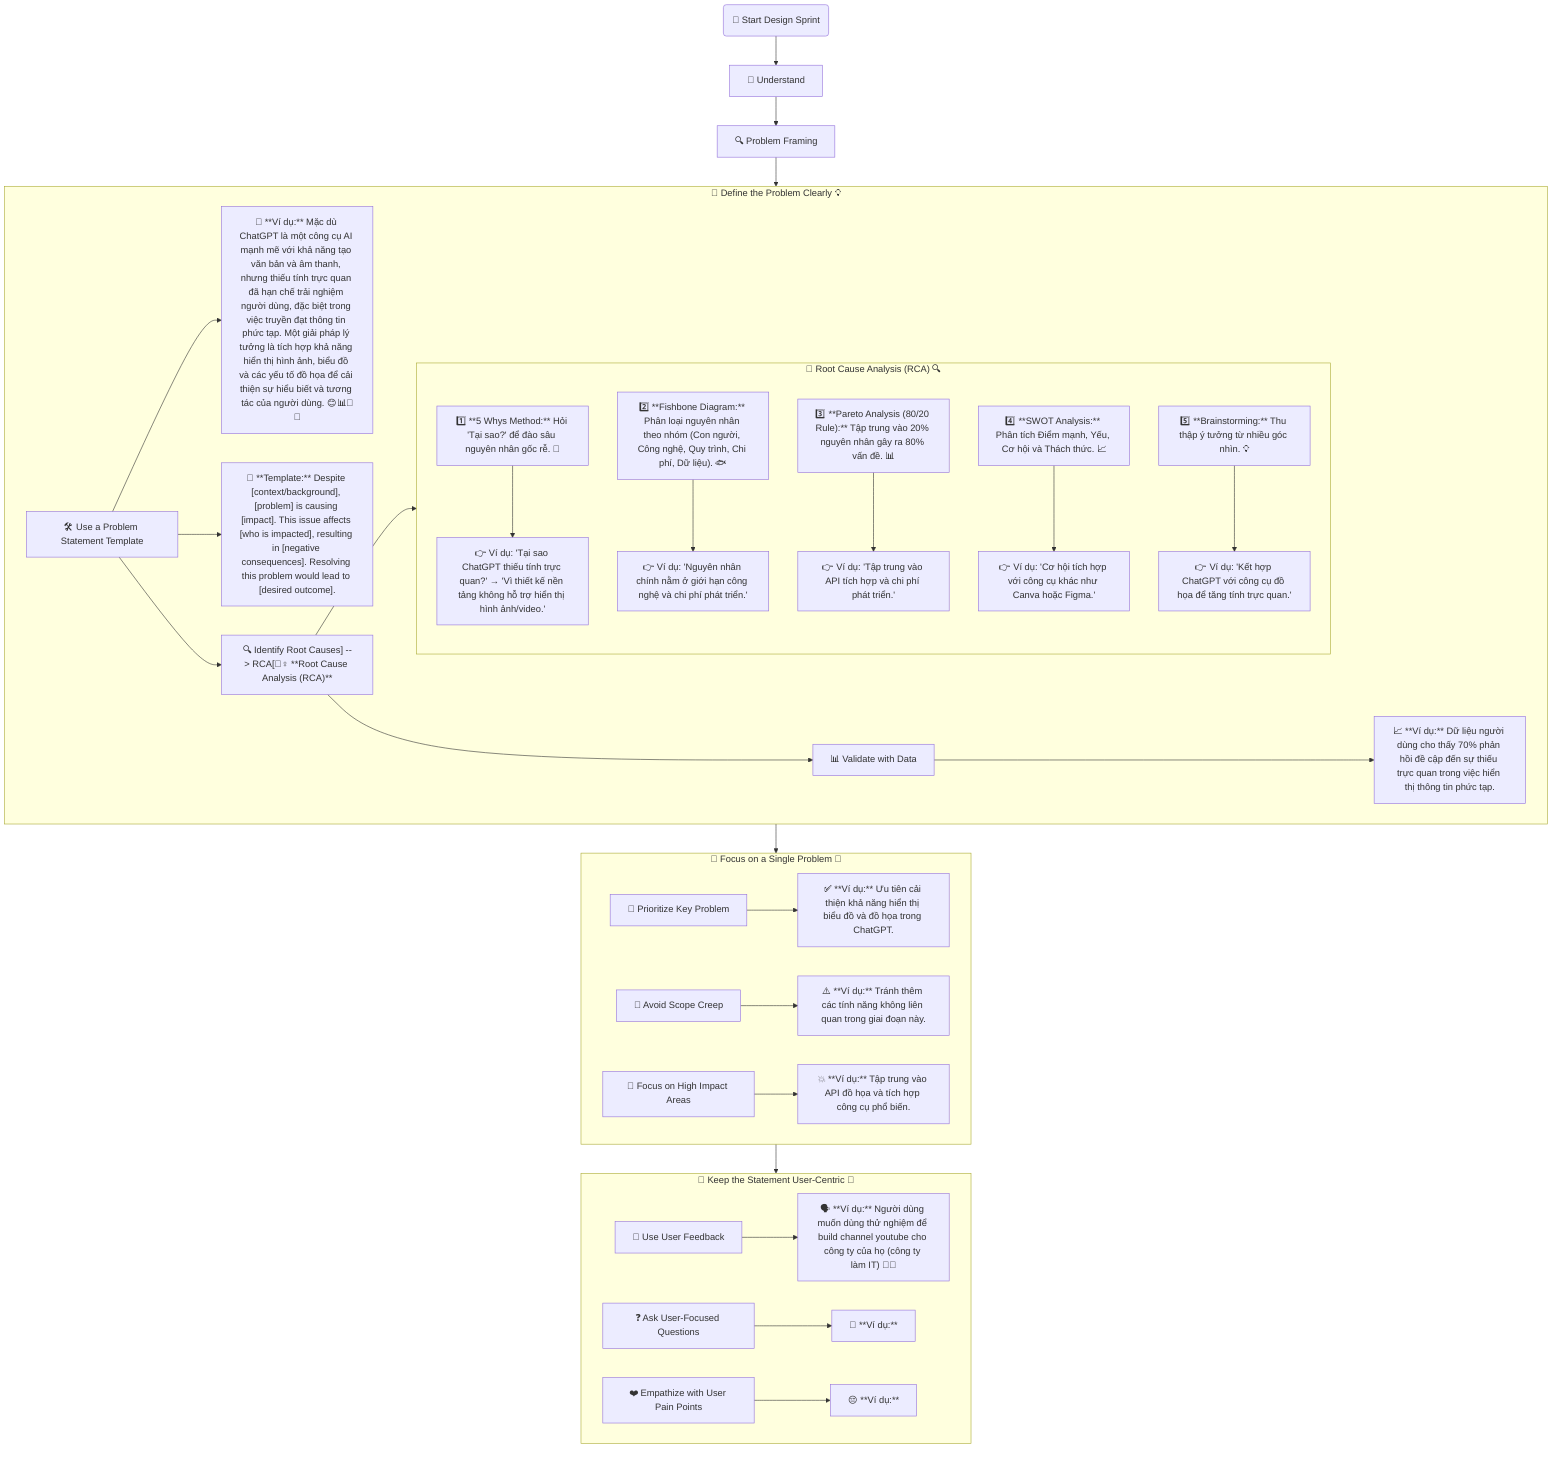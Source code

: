 flowchart TD

    Design_Sprint(🚀 Start Design Sprint) --> Understand["🧠 Understand"]

    Understand --> Problem_Framing["🔍 Problem Framing"]

    %% Define the Problem Clearly
    subgraph A1[📝 Define the Problem Clearly 💡]
        B1[🛠️ Use a Problem Statement Template] --> E1["📄 **Ví dụ:** Mặc dù ChatGPT là một công cụ AI mạnh mẽ với khả năng tạo văn bản và âm thanh, nhưng thiếu tính trực quan đã hạn chế trải nghiệm người dùng, đặc biệt trong việc truyền đạt thông tin phức tạp. Một giải pháp lý tưởng là tích hợp khả năng hiển thị hình ảnh, biểu đồ và các yếu tố đồ họa để cải thiện sự hiểu biết và tương tác của người dùng. 😊📊🎯💡"]
        B1 --> E4["📄 **Template:** Despite [context/background], [problem] is causing [impact]. This issue affects [who is impacted], resulting in [negative consequences]. Resolving this problem would lead to [desired outcome]."]
        B2["🔍 Identify Root Causes] --> RCA[🕵️‍♀️ **Root Cause Analysis (RCA)**"]

        subgraph RCA["🧠 Root Cause Analysis (RCA) 🔍"]
            RCA1["1️⃣ **5 Whys Method:** Hỏi 'Tại sao?' để đào sâu nguyên nhân gốc rễ. 🧐"] --> RCAD1["👉 Ví dụ: 'Tại sao ChatGPT thiếu tính trực quan?' → 'Vì thiết kế nền tảng không hỗ trợ hiển thị hình ảnh/video.'"]
            RCA2["2️⃣ **Fishbone Diagram:** Phân loại nguyên nhân theo nhóm (Con người, Công nghệ, Quy trình, Chi phí, Dữ liệu). 🐟"] --> RCAD2["👉 Ví dụ: 'Nguyên nhân chính nằm ở giới hạn công nghệ và chi phí phát triển.'"]
            RCA3["3️⃣ **Pareto Analysis (80/20 Rule):** Tập trung vào 20% nguyên nhân gây ra 80% vấn đề. 📊"] --> RCAD3["👉 Ví dụ: 'Tập trung vào API tích hợp và chi phí phát triển.'"]
            RCA4["4️⃣ **SWOT Analysis:** Phân tích Điểm mạnh, Yếu, Cơ hội và Thách thức. 📈"] --> RCAD4["👉 Ví dụ: 'Cơ hội tích hợp với công cụ khác như Canva hoặc Figma.'"]
            RCA5["5️⃣ **Brainstorming:** Thu thập ý tưởng từ nhiều góc nhìn. 💡"] --> RCAD5["👉 Ví dụ: 'Kết hợp ChatGPT với công cụ đồ họa để tăng tính trực quan.'"]
        end

        B3[📊 Validate with Data] --> E3["📈 **Ví dụ:** Dữ liệu người dùng cho thấy 70% phản hồi đề cập đến sự thiếu trực quan trong việc hiển thị thông tin phức tạp."]
    end

    %% Focus on a Single Problem
    subgraph A2[🎯 Focus on a Single Problem 🎯]
        C1[📌 Prioritize Key Problem] --> F1["✅ **Ví dụ:** Ưu tiên cải thiện khả năng hiển thị biểu đồ và đồ họa trong ChatGPT."]
        C2[🚫 Avoid Scope Creep] --> F2["⚠️ **Ví dụ:** Tránh thêm các tính năng không liên quan trong giai đoạn này."]
        C3[📍 Focus on High Impact Areas] --> F3["💥 **Ví dụ:** Tập trung vào API đồ họa và tích hợp công cụ phổ biến."]
    end

    %% Keep the Statement User-Centric
    subgraph A3[👤 Keep the Statement User-Centric 💬]
        D1[📢 Use User Feedback] --> G1["🗣️ **Ví dụ:** Người dùng muốn dùng thử nghiệm để build channel youtube cho công ty của họ (công ty làm IT) 💬✅"]
        D2[❓ Ask User-Focused Questions] --> G2["🤔 **Ví dụ:** "]
        D3[❤️ Empathize with User Pain Points] --> G3["😔 **Ví dụ:** "]
    end

    B1 --> B2 --> B3
    B2 --> RCA

    %% Connect Subgraphs in Order
    Problem_Framing --> A1 --> A2 --> A3